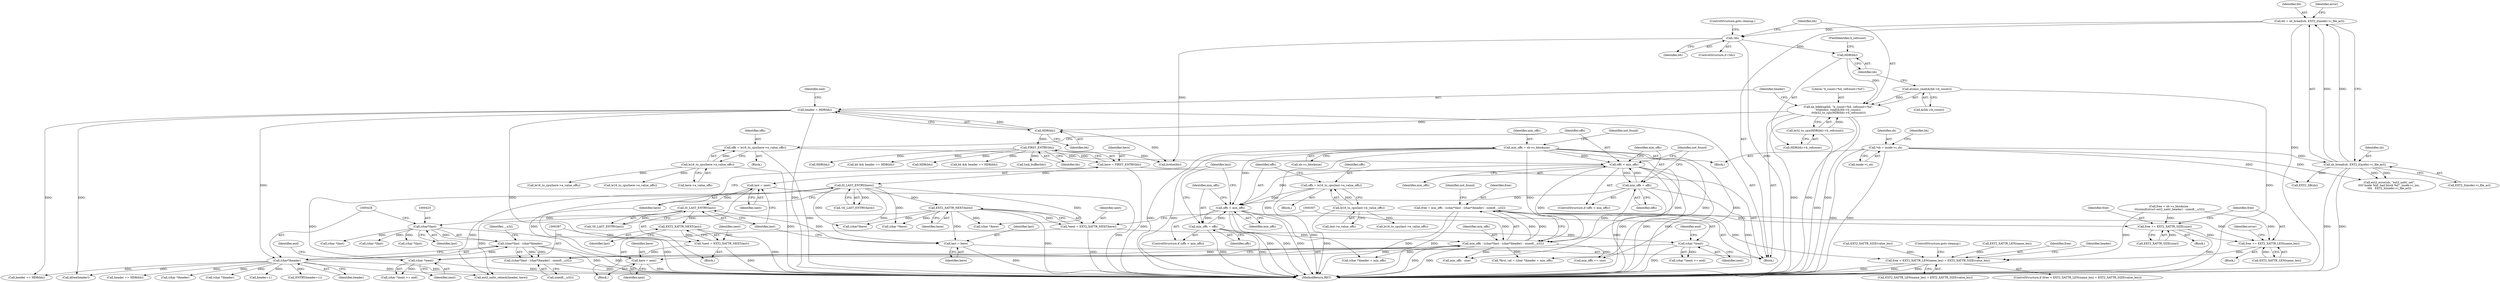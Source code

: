 digraph "0_linux_be0726d33cb8f411945884664924bed3cb8c70ee_10@API" {
"1000418" [label="(Call,free = min_offs - ((char*)last - (char*)header) - sizeof(__u32))"];
"1000420" [label="(Call,min_offs - ((char*)last - (char*)header) - sizeof(__u32))"];
"1000329" [label="(Call,offs < min_offs)"];
"1000322" [label="(Call,offs = le16_to_cpu(here->e_value_offs))"];
"1000324" [label="(Call,le16_to_cpu(here->e_value_offs))"];
"1000332" [label="(Call,min_offs = offs)"];
"1000153" [label="(Call,min_offs = sb->s_blocksize)"];
"1000409" [label="(Call,offs < min_offs)"];
"1000402" [label="(Call,offs = le16_to_cpu(last->e_value_offs))"];
"1000404" [label="(Call,le16_to_cpu(last->e_value_offs))"];
"1000412" [label="(Call,min_offs = offs)"];
"1000422" [label="(Call,((char*)last - (char*)header) - sizeof(__u32))"];
"1000423" [label="(Call,(char*)last - (char*)header)"];
"1000424" [label="(Call,(char*)last)"];
"1000376" [label="(Call,IS_LAST_ENTRY(last))"];
"1000415" [label="(Call,last = next)"];
"1000386" [label="(Call,(char *)next)"];
"1000380" [label="(Call,*next = EXT2_XATTR_NEXT(last))"];
"1000382" [label="(Call,EXT2_XATTR_NEXT(last))"];
"1000371" [label="(Call,last = here)"];
"1000302" [label="(Call,EXT2_XATTR_NEXT(here))"];
"1000296" [label="(Call,IS_LAST_ENTRY(here))"];
"1000368" [label="(Call,here = next)"];
"1000306" [label="(Call,(char *)next)"];
"1000300" [label="(Call,*next = EXT2_XATTR_NEXT(here))"];
"1000290" [label="(Call,here = FIRST_ENTRY(bh))"];
"1000292" [label="(Call,FIRST_ENTRY(bh))"];
"1000247" [label="(Call,HDR(bh))"];
"1000232" [label="(Call,ea_bdebug(bh, \"b_count=%d, refcount=%d\",\n\t\t\tatomic_read(&(bh->b_count)),\n\t\t\tle32_to_cpu(HDR(bh)->h_refcount)))"];
"1000242" [label="(Call,HDR(bh))"];
"1000229" [label="(Call,!bh)"];
"1000216" [label="(Call,bh = sb_bread(sb, EXT2_I(inode)->i_file_acl))"];
"1000218" [label="(Call,sb_bread(sb, EXT2_I(inode)->i_file_acl))"];
"1000135" [label="(Call,*sb = inode->i_sb)"];
"1000235" [label="(Call,atomic_read(&(bh->b_count)))"];
"1000240" [label="(Call,le32_to_cpu(HDR(bh)->h_refcount))"];
"1000427" [label="(Call,(char*)header)"];
"1000245" [label="(Call,header = HDR(bh))"];
"1000516" [label="(Call,free += EXT2_XATTR_SIZE(size))"];
"1000520" [label="(Call,free += EXT2_XATTR_LEN(name_len))"];
"1000529" [label="(Call,free < EXT2_XATTR_LEN(name_len) + EXT2_XATTR_SIZE(value_len))"];
"1000142" [label="(Identifier,bh)"];
"1000333" [label="(Identifier,min_offs)"];
"1000609" [label="(Call,(char *)here)"];
"1000217" [label="(Identifier,bh)"];
"1000369" [label="(Identifier,here)"];
"1000429" [label="(Identifier,header)"];
"1000155" [label="(Call,sb->s_blocksize)"];
"1000878" [label="(Call,(char *)last)"];
"1000373" [label="(Identifier,here)"];
"1000320" [label="(Block,)"];
"1000956" [label="(Call,ENTRY(header+1))"];
"1000328" [label="(ControlStructure,if (offs < min_offs))"];
"1000293" [label="(Identifier,bh)"];
"1000422" [label="(Call,((char*)last - (char*)header) - sizeof(__u32))"];
"1000413" [label="(Identifier,min_offs)"];
"1000218" [label="(Call,sb_bread(sb, EXT2_I(inode)->i_file_acl))"];
"1000562" [label="(Call,EXT2_SB(sb))"];
"1000521" [label="(Identifier,free)"];
"1000377" [label="(Identifier,last)"];
"1000240" [label="(Call,le32_to_cpu(HDR(bh)->h_refcount))"];
"1000219" [label="(Identifier,sb)"];
"1000536" [label="(ControlStructure,goto cleanup;)"];
"1000334" [label="(Identifier,offs)"];
"1000404" [label="(Call,le16_to_cpu(last->e_value_offs))"];
"1000410" [label="(Identifier,offs)"];
"1000305" [label="(Call,(char *)next >= end)"];
"1000986" [label="(Call,HDR(bh))"];
"1000295" [label="(Call,!IS_LAST_ENTRY(here))"];
"1000290" [label="(Call,here = FIRST_ENTRY(bh))"];
"1000248" [label="(Identifier,bh)"];
"1000329" [label="(Call,offs < min_offs)"];
"1001007" [label="(Call,kfree(header))"];
"1000386" [label="(Call,(char *)next)"];
"1000525" [label="(Identifier,error)"];
"1000291" [label="(Identifier,here)"];
"1000385" [label="(Call,(char *)next >= end)"];
"1000420" [label="(Call,min_offs - ((char*)last - (char*)header) - sizeof(__u32))"];
"1000375" [label="(Call,!IS_LAST_ENTRY(last))"];
"1000964" [label="(Call,header == HDR(bh))"];
"1000423" [label="(Call,(char*)last - (char*)header)"];
"1000532" [label="(Call,EXT2_XATTR_LEN(name_len))"];
"1000300" [label="(Call,*next = EXT2_XATTR_NEXT(here))"];
"1000529" [label="(Call,free < EXT2_XATTR_LEN(name_len) + EXT2_XATTR_SIZE(value_len))"];
"1000154" [label="(Identifier,min_offs)"];
"1000371" [label="(Call,last = here)"];
"1000368" [label="(Call,here = next)"];
"1000336" [label="(Identifier,not_found)"];
"1000923" [label="(Call,(char *)header)"];
"1000451" [label="(Identifier,not_found)"];
"1000296" [label="(Call,IS_LAST_ENTRY(here))"];
"1000236" [label="(Call,&(bh->b_count))"];
"1000962" [label="(Call,bh && header == HDR(bh))"];
"1000225" [label="(Identifier,error)"];
"1000323" [label="(Identifier,offs)"];
"1000517" [label="(Identifier,free)"];
"1000383" [label="(Identifier,last)"];
"1000153" [label="(Call,min_offs = sb->s_blocksize)"];
"1000250" [label="(Identifier,end)"];
"1000160" [label="(Identifier,not_found)"];
"1000382" [label="(Call,EXT2_XATTR_NEXT(last))"];
"1000232" [label="(Call,ea_bdebug(bh, \"b_count=%d, refcount=%d\",\n\t\t\tatomic_read(&(bh->b_count)),\n\t\t\tle32_to_cpu(HDR(bh)->h_refcount)))"];
"1000370" [label="(Identifier,next)"];
"1000978" [label="(Call,ext2_xattr_rehash(header, here))"];
"1000431" [label="(Identifier,__u32)"];
"1000400" [label="(Block,)"];
"1000376" [label="(Call,IS_LAST_ENTRY(last))"];
"1000417" [label="(Identifier,next)"];
"1000430" [label="(Call,sizeof(__u32))"];
"1000415" [label="(Call,last = next)"];
"1000706" [label="(Call,(char *)here)"];
"1000502" [label="(Call,le16_to_cpu(here->e_value_offs))"];
"1000753" [label="(Call,(char *)header)"];
"1000306" [label="(Call,(char *)next)"];
"1000372" [label="(Identifier,last)"];
"1000274" [label="(Call,ext2_error(sb, \"ext2_xattr_set\",\n\t\t\t\t\"inode %ld: bad block %d\", inode->i_ino, \n\t\t\t\t   EXT2_I(inode)->i_file_acl))"];
"1000414" [label="(Identifier,offs)"];
"1000234" [label="(Literal,\"b_count=%d, refcount=%d\")"];
"1001017" [label="(MethodReturn,RET)"];
"1000966" [label="(Call,HDR(bh))"];
"1000416" [label="(Identifier,last)"];
"1000330" [label="(Identifier,offs)"];
"1000402" [label="(Call,offs = le16_to_cpu(last->e_value_offs))"];
"1000325" [label="(Call,here->e_value_offs)"];
"1000301" [label="(Identifier,next)"];
"1000520" [label="(Call,free += EXT2_XATTR_LEN(name_len))"];
"1000322" [label="(Call,offs = le16_to_cpu(here->e_value_offs))"];
"1000298" [label="(Block,)"];
"1000518" [label="(Call,EXT2_XATTR_SIZE(size))"];
"1000233" [label="(Identifier,bh)"];
"1000389" [label="(Identifier,end)"];
"1000241" [label="(Call,HDR(bh)->h_refcount)"];
"1000750" [label="(Call,*first_val = (char *)header + min_offs)"];
"1000408" [label="(ControlStructure,if (offs < min_offs))"];
"1000427" [label="(Call,(char*)header)"];
"1000471" [label="(Block,)"];
"1000411" [label="(Identifier,min_offs)"];
"1000235" [label="(Call,atomic_read(&(bh->b_count)))"];
"1000244" [label="(FieldIdentifier,h_refcount)"];
"1000243" [label="(Identifier,bh)"];
"1000997" [label="(Call,brelse(bh))"];
"1000424" [label="(Call,(char*)last)"];
"1000957" [label="(Call,header+1)"];
"1000137" [label="(Call,inode->i_sb)"];
"1000752" [label="(Call,(char *)header + min_offs)"];
"1000530" [label="(Identifier,free)"];
"1000381" [label="(Identifier,next)"];
"1000412" [label="(Call,min_offs = offs)"];
"1000215" [label="(Block,)"];
"1000231" [label="(ControlStructure,goto cleanup;)"];
"1000230" [label="(Identifier,bh)"];
"1000703" [label="(Call,(char *)last)"];
"1000490" [label="(Block,)"];
"1000297" [label="(Identifier,here)"];
"1000421" [label="(Identifier,min_offs)"];
"1000331" [label="(Identifier,min_offs)"];
"1000403" [label="(Identifier,offs)"];
"1000531" [label="(Call,EXT2_XATTR_LEN(name_len) + EXT2_XATTR_SIZE(value_len))"];
"1000434" [label="(Call,free = sb->s_blocksize -\n\t\t\tsizeof(struct ext2_xattr_header) - sizeof(__u32))"];
"1000135" [label="(Call,*sb = inode->i_sb)"];
"1000220" [label="(Call,EXT2_I(inode)->i_file_acl)"];
"1000926" [label="(Call,min_offs - size)"];
"1001003" [label="(Call,header == HDR(bh))"];
"1000228" [label="(ControlStructure,if (!bh))"];
"1000246" [label="(Identifier,header)"];
"1000822" [label="(Call,min_offs += size)"];
"1000309" [label="(Identifier,end)"];
"1000245" [label="(Call,header = HDR(bh))"];
"1000528" [label="(ControlStructure,if (free < EXT2_XATTR_LEN(name_len) + EXT2_XATTR_SIZE(value_len)))"];
"1000380" [label="(Call,*next = EXT2_XATTR_NEXT(last))"];
"1000516" [label="(Call,free += EXT2_XATTR_SIZE(size))"];
"1000229" [label="(Call,!bh)"];
"1000982" [label="(Call,bh && header == HDR(bh))"];
"1000426" [label="(Identifier,last)"];
"1000302" [label="(Call,EXT2_XATTR_NEXT(here))"];
"1000216" [label="(Call,bh = sb_bread(sb, EXT2_I(inode)->i_file_acl))"];
"1000409" [label="(Call,offs < min_offs)"];
"1000522" [label="(Call,EXT2_XATTR_LEN(name_len))"];
"1000538" [label="(Identifier,header)"];
"1000419" [label="(Identifier,free)"];
"1000378" [label="(Block,)"];
"1000405" [label="(Call,last->e_value_offs)"];
"1000324" [label="(Call,le16_to_cpu(here->e_value_offs))"];
"1000308" [label="(Identifier,next)"];
"1000885" [label="(Call,(char*)here)"];
"1000388" [label="(Identifier,next)"];
"1000242" [label="(Call,HDR(bh))"];
"1000534" [label="(Call,EXT2_XATTR_SIZE(value_len))"];
"1000839" [label="(Call,le16_to_cpu(last->e_value_offs))"];
"1000760" [label="(Call,le16_to_cpu(here->e_value_offs))"];
"1000292" [label="(Call,FIRST_ENTRY(bh))"];
"1000540" [label="(Call,lock_buffer(bh))"];
"1000332" [label="(Call,min_offs = offs)"];
"1000303" [label="(Identifier,here)"];
"1000247" [label="(Call,HDR(bh))"];
"1000133" [label="(Block,)"];
"1000136" [label="(Identifier,sb)"];
"1000626" [label="(Call,(char *)last)"];
"1000418" [label="(Call,free = min_offs - ((char*)last - (char*)header) - sizeof(__u32))"];
"1000418" -> "1000215"  [label="AST: "];
"1000418" -> "1000420"  [label="CFG: "];
"1000419" -> "1000418"  [label="AST: "];
"1000420" -> "1000418"  [label="AST: "];
"1000451" -> "1000418"  [label="CFG: "];
"1000418" -> "1001017"  [label="DDG: "];
"1000418" -> "1001017"  [label="DDG: "];
"1000420" -> "1000418"  [label="DDG: "];
"1000420" -> "1000418"  [label="DDG: "];
"1000418" -> "1000516"  [label="DDG: "];
"1000418" -> "1000520"  [label="DDG: "];
"1000418" -> "1000529"  [label="DDG: "];
"1000420" -> "1000422"  [label="CFG: "];
"1000421" -> "1000420"  [label="AST: "];
"1000422" -> "1000420"  [label="AST: "];
"1000420" -> "1001017"  [label="DDG: "];
"1000420" -> "1001017"  [label="DDG: "];
"1000329" -> "1000420"  [label="DDG: "];
"1000332" -> "1000420"  [label="DDG: "];
"1000409" -> "1000420"  [label="DDG: "];
"1000412" -> "1000420"  [label="DDG: "];
"1000153" -> "1000420"  [label="DDG: "];
"1000422" -> "1000420"  [label="DDG: "];
"1000420" -> "1000750"  [label="DDG: "];
"1000420" -> "1000752"  [label="DDG: "];
"1000420" -> "1000822"  [label="DDG: "];
"1000420" -> "1000926"  [label="DDG: "];
"1000329" -> "1000328"  [label="AST: "];
"1000329" -> "1000331"  [label="CFG: "];
"1000330" -> "1000329"  [label="AST: "];
"1000331" -> "1000329"  [label="AST: "];
"1000333" -> "1000329"  [label="CFG: "];
"1000336" -> "1000329"  [label="CFG: "];
"1000329" -> "1001017"  [label="DDG: "];
"1000329" -> "1001017"  [label="DDG: "];
"1000329" -> "1001017"  [label="DDG: "];
"1000322" -> "1000329"  [label="DDG: "];
"1000332" -> "1000329"  [label="DDG: "];
"1000153" -> "1000329"  [label="DDG: "];
"1000329" -> "1000332"  [label="DDG: "];
"1000329" -> "1000409"  [label="DDG: "];
"1000322" -> "1000320"  [label="AST: "];
"1000322" -> "1000324"  [label="CFG: "];
"1000323" -> "1000322"  [label="AST: "];
"1000324" -> "1000322"  [label="AST: "];
"1000330" -> "1000322"  [label="CFG: "];
"1000322" -> "1001017"  [label="DDG: "];
"1000324" -> "1000322"  [label="DDG: "];
"1000324" -> "1000325"  [label="CFG: "];
"1000325" -> "1000324"  [label="AST: "];
"1000324" -> "1001017"  [label="DDG: "];
"1000324" -> "1000502"  [label="DDG: "];
"1000324" -> "1000760"  [label="DDG: "];
"1000332" -> "1000328"  [label="AST: "];
"1000332" -> "1000334"  [label="CFG: "];
"1000333" -> "1000332"  [label="AST: "];
"1000334" -> "1000332"  [label="AST: "];
"1000336" -> "1000332"  [label="CFG: "];
"1000332" -> "1001017"  [label="DDG: "];
"1000332" -> "1001017"  [label="DDG: "];
"1000332" -> "1000409"  [label="DDG: "];
"1000153" -> "1000133"  [label="AST: "];
"1000153" -> "1000155"  [label="CFG: "];
"1000154" -> "1000153"  [label="AST: "];
"1000155" -> "1000153"  [label="AST: "];
"1000160" -> "1000153"  [label="CFG: "];
"1000153" -> "1001017"  [label="DDG: "];
"1000153" -> "1001017"  [label="DDG: "];
"1000153" -> "1000409"  [label="DDG: "];
"1000153" -> "1000750"  [label="DDG: "];
"1000153" -> "1000752"  [label="DDG: "];
"1000153" -> "1000822"  [label="DDG: "];
"1000153" -> "1000926"  [label="DDG: "];
"1000409" -> "1000408"  [label="AST: "];
"1000409" -> "1000411"  [label="CFG: "];
"1000410" -> "1000409"  [label="AST: "];
"1000411" -> "1000409"  [label="AST: "];
"1000413" -> "1000409"  [label="CFG: "];
"1000416" -> "1000409"  [label="CFG: "];
"1000409" -> "1001017"  [label="DDG: "];
"1000409" -> "1001017"  [label="DDG: "];
"1000409" -> "1001017"  [label="DDG: "];
"1000402" -> "1000409"  [label="DDG: "];
"1000412" -> "1000409"  [label="DDG: "];
"1000409" -> "1000412"  [label="DDG: "];
"1000402" -> "1000400"  [label="AST: "];
"1000402" -> "1000404"  [label="CFG: "];
"1000403" -> "1000402"  [label="AST: "];
"1000404" -> "1000402"  [label="AST: "];
"1000410" -> "1000402"  [label="CFG: "];
"1000402" -> "1001017"  [label="DDG: "];
"1000404" -> "1000402"  [label="DDG: "];
"1000404" -> "1000405"  [label="CFG: "];
"1000405" -> "1000404"  [label="AST: "];
"1000404" -> "1001017"  [label="DDG: "];
"1000404" -> "1000839"  [label="DDG: "];
"1000412" -> "1000408"  [label="AST: "];
"1000412" -> "1000414"  [label="CFG: "];
"1000413" -> "1000412"  [label="AST: "];
"1000414" -> "1000412"  [label="AST: "];
"1000416" -> "1000412"  [label="CFG: "];
"1000412" -> "1001017"  [label="DDG: "];
"1000412" -> "1001017"  [label="DDG: "];
"1000422" -> "1000430"  [label="CFG: "];
"1000423" -> "1000422"  [label="AST: "];
"1000430" -> "1000422"  [label="AST: "];
"1000422" -> "1001017"  [label="DDG: "];
"1000423" -> "1000422"  [label="DDG: "];
"1000423" -> "1000422"  [label="DDG: "];
"1000423" -> "1000427"  [label="CFG: "];
"1000424" -> "1000423"  [label="AST: "];
"1000427" -> "1000423"  [label="AST: "];
"1000431" -> "1000423"  [label="CFG: "];
"1000423" -> "1001017"  [label="DDG: "];
"1000423" -> "1001017"  [label="DDG: "];
"1000424" -> "1000423"  [label="DDG: "];
"1000427" -> "1000423"  [label="DDG: "];
"1000424" -> "1000426"  [label="CFG: "];
"1000425" -> "1000424"  [label="AST: "];
"1000426" -> "1000424"  [label="AST: "];
"1000428" -> "1000424"  [label="CFG: "];
"1000424" -> "1001017"  [label="DDG: "];
"1000376" -> "1000424"  [label="DDG: "];
"1000424" -> "1000626"  [label="DDG: "];
"1000424" -> "1000703"  [label="DDG: "];
"1000424" -> "1000878"  [label="DDG: "];
"1000376" -> "1000375"  [label="AST: "];
"1000376" -> "1000377"  [label="CFG: "];
"1000377" -> "1000376"  [label="AST: "];
"1000375" -> "1000376"  [label="CFG: "];
"1000376" -> "1000375"  [label="DDG: "];
"1000415" -> "1000376"  [label="DDG: "];
"1000371" -> "1000376"  [label="DDG: "];
"1000376" -> "1000382"  [label="DDG: "];
"1000415" -> "1000378"  [label="AST: "];
"1000415" -> "1000417"  [label="CFG: "];
"1000416" -> "1000415"  [label="AST: "];
"1000417" -> "1000415"  [label="AST: "];
"1000377" -> "1000415"  [label="CFG: "];
"1000415" -> "1001017"  [label="DDG: "];
"1000386" -> "1000415"  [label="DDG: "];
"1000386" -> "1000385"  [label="AST: "];
"1000386" -> "1000388"  [label="CFG: "];
"1000387" -> "1000386"  [label="AST: "];
"1000388" -> "1000386"  [label="AST: "];
"1000389" -> "1000386"  [label="CFG: "];
"1000386" -> "1001017"  [label="DDG: "];
"1000386" -> "1000385"  [label="DDG: "];
"1000380" -> "1000386"  [label="DDG: "];
"1000380" -> "1000378"  [label="AST: "];
"1000380" -> "1000382"  [label="CFG: "];
"1000381" -> "1000380"  [label="AST: "];
"1000382" -> "1000380"  [label="AST: "];
"1000387" -> "1000380"  [label="CFG: "];
"1000380" -> "1001017"  [label="DDG: "];
"1000382" -> "1000380"  [label="DDG: "];
"1000382" -> "1000383"  [label="CFG: "];
"1000383" -> "1000382"  [label="AST: "];
"1000382" -> "1001017"  [label="DDG: "];
"1000371" -> "1000215"  [label="AST: "];
"1000371" -> "1000373"  [label="CFG: "];
"1000372" -> "1000371"  [label="AST: "];
"1000373" -> "1000371"  [label="AST: "];
"1000377" -> "1000371"  [label="CFG: "];
"1000371" -> "1001017"  [label="DDG: "];
"1000302" -> "1000371"  [label="DDG: "];
"1000296" -> "1000371"  [label="DDG: "];
"1000302" -> "1000300"  [label="AST: "];
"1000302" -> "1000303"  [label="CFG: "];
"1000303" -> "1000302"  [label="AST: "];
"1000300" -> "1000302"  [label="CFG: "];
"1000302" -> "1001017"  [label="DDG: "];
"1000302" -> "1000300"  [label="DDG: "];
"1000296" -> "1000302"  [label="DDG: "];
"1000302" -> "1000609"  [label="DDG: "];
"1000302" -> "1000706"  [label="DDG: "];
"1000302" -> "1000885"  [label="DDG: "];
"1000302" -> "1000978"  [label="DDG: "];
"1000296" -> "1000295"  [label="AST: "];
"1000296" -> "1000297"  [label="CFG: "];
"1000297" -> "1000296"  [label="AST: "];
"1000295" -> "1000296"  [label="CFG: "];
"1000296" -> "1000295"  [label="DDG: "];
"1000368" -> "1000296"  [label="DDG: "];
"1000290" -> "1000296"  [label="DDG: "];
"1000296" -> "1000609"  [label="DDG: "];
"1000296" -> "1000706"  [label="DDG: "];
"1000296" -> "1000885"  [label="DDG: "];
"1000296" -> "1000978"  [label="DDG: "];
"1000368" -> "1000298"  [label="AST: "];
"1000368" -> "1000370"  [label="CFG: "];
"1000369" -> "1000368"  [label="AST: "];
"1000370" -> "1000368"  [label="AST: "];
"1000297" -> "1000368"  [label="CFG: "];
"1000368" -> "1001017"  [label="DDG: "];
"1000306" -> "1000368"  [label="DDG: "];
"1000306" -> "1000305"  [label="AST: "];
"1000306" -> "1000308"  [label="CFG: "];
"1000307" -> "1000306"  [label="AST: "];
"1000308" -> "1000306"  [label="AST: "];
"1000309" -> "1000306"  [label="CFG: "];
"1000306" -> "1001017"  [label="DDG: "];
"1000306" -> "1000305"  [label="DDG: "];
"1000300" -> "1000306"  [label="DDG: "];
"1000300" -> "1000298"  [label="AST: "];
"1000301" -> "1000300"  [label="AST: "];
"1000307" -> "1000300"  [label="CFG: "];
"1000300" -> "1001017"  [label="DDG: "];
"1000290" -> "1000215"  [label="AST: "];
"1000290" -> "1000292"  [label="CFG: "];
"1000291" -> "1000290"  [label="AST: "];
"1000292" -> "1000290"  [label="AST: "];
"1000297" -> "1000290"  [label="CFG: "];
"1000290" -> "1001017"  [label="DDG: "];
"1000292" -> "1000290"  [label="DDG: "];
"1000292" -> "1000293"  [label="CFG: "];
"1000293" -> "1000292"  [label="AST: "];
"1000247" -> "1000292"  [label="DDG: "];
"1000292" -> "1000540"  [label="DDG: "];
"1000292" -> "1000962"  [label="DDG: "];
"1000292" -> "1000966"  [label="DDG: "];
"1000292" -> "1000982"  [label="DDG: "];
"1000292" -> "1000986"  [label="DDG: "];
"1000292" -> "1000997"  [label="DDG: "];
"1000247" -> "1000245"  [label="AST: "];
"1000247" -> "1000248"  [label="CFG: "];
"1000248" -> "1000247"  [label="AST: "];
"1000245" -> "1000247"  [label="CFG: "];
"1000247" -> "1000245"  [label="DDG: "];
"1000232" -> "1000247"  [label="DDG: "];
"1000247" -> "1000997"  [label="DDG: "];
"1000232" -> "1000215"  [label="AST: "];
"1000232" -> "1000240"  [label="CFG: "];
"1000233" -> "1000232"  [label="AST: "];
"1000234" -> "1000232"  [label="AST: "];
"1000235" -> "1000232"  [label="AST: "];
"1000240" -> "1000232"  [label="AST: "];
"1000246" -> "1000232"  [label="CFG: "];
"1000232" -> "1001017"  [label="DDG: "];
"1000232" -> "1001017"  [label="DDG: "];
"1000232" -> "1001017"  [label="DDG: "];
"1000242" -> "1000232"  [label="DDG: "];
"1000235" -> "1000232"  [label="DDG: "];
"1000240" -> "1000232"  [label="DDG: "];
"1000242" -> "1000241"  [label="AST: "];
"1000242" -> "1000243"  [label="CFG: "];
"1000243" -> "1000242"  [label="AST: "];
"1000244" -> "1000242"  [label="CFG: "];
"1000229" -> "1000242"  [label="DDG: "];
"1000229" -> "1000228"  [label="AST: "];
"1000229" -> "1000230"  [label="CFG: "];
"1000230" -> "1000229"  [label="AST: "];
"1000231" -> "1000229"  [label="CFG: "];
"1000233" -> "1000229"  [label="CFG: "];
"1000229" -> "1001017"  [label="DDG: "];
"1000216" -> "1000229"  [label="DDG: "];
"1000229" -> "1000997"  [label="DDG: "];
"1000216" -> "1000215"  [label="AST: "];
"1000216" -> "1000218"  [label="CFG: "];
"1000217" -> "1000216"  [label="AST: "];
"1000218" -> "1000216"  [label="AST: "];
"1000225" -> "1000216"  [label="CFG: "];
"1000216" -> "1001017"  [label="DDG: "];
"1000218" -> "1000216"  [label="DDG: "];
"1000218" -> "1000216"  [label="DDG: "];
"1000218" -> "1000220"  [label="CFG: "];
"1000219" -> "1000218"  [label="AST: "];
"1000220" -> "1000218"  [label="AST: "];
"1000218" -> "1001017"  [label="DDG: "];
"1000218" -> "1001017"  [label="DDG: "];
"1000135" -> "1000218"  [label="DDG: "];
"1000218" -> "1000274"  [label="DDG: "];
"1000218" -> "1000274"  [label="DDG: "];
"1000218" -> "1000562"  [label="DDG: "];
"1000135" -> "1000133"  [label="AST: "];
"1000135" -> "1000137"  [label="CFG: "];
"1000136" -> "1000135"  [label="AST: "];
"1000137" -> "1000135"  [label="AST: "];
"1000142" -> "1000135"  [label="CFG: "];
"1000135" -> "1001017"  [label="DDG: "];
"1000135" -> "1001017"  [label="DDG: "];
"1000135" -> "1000274"  [label="DDG: "];
"1000135" -> "1000562"  [label="DDG: "];
"1000235" -> "1000236"  [label="CFG: "];
"1000236" -> "1000235"  [label="AST: "];
"1000243" -> "1000235"  [label="CFG: "];
"1000235" -> "1001017"  [label="DDG: "];
"1000240" -> "1000241"  [label="CFG: "];
"1000241" -> "1000240"  [label="AST: "];
"1000240" -> "1001017"  [label="DDG: "];
"1000427" -> "1000429"  [label="CFG: "];
"1000428" -> "1000427"  [label="AST: "];
"1000429" -> "1000427"  [label="AST: "];
"1000427" -> "1001017"  [label="DDG: "];
"1000245" -> "1000427"  [label="DDG: "];
"1000427" -> "1000753"  [label="DDG: "];
"1000427" -> "1000923"  [label="DDG: "];
"1000427" -> "1000956"  [label="DDG: "];
"1000427" -> "1000957"  [label="DDG: "];
"1000427" -> "1000964"  [label="DDG: "];
"1000427" -> "1000978"  [label="DDG: "];
"1000427" -> "1001003"  [label="DDG: "];
"1000427" -> "1001007"  [label="DDG: "];
"1000245" -> "1000215"  [label="AST: "];
"1000246" -> "1000245"  [label="AST: "];
"1000250" -> "1000245"  [label="CFG: "];
"1000245" -> "1001017"  [label="DDG: "];
"1000245" -> "1001017"  [label="DDG: "];
"1000245" -> "1001003"  [label="DDG: "];
"1000245" -> "1001007"  [label="DDG: "];
"1000516" -> "1000490"  [label="AST: "];
"1000516" -> "1000518"  [label="CFG: "];
"1000517" -> "1000516"  [label="AST: "];
"1000518" -> "1000516"  [label="AST: "];
"1000521" -> "1000516"  [label="CFG: "];
"1000516" -> "1001017"  [label="DDG: "];
"1000518" -> "1000516"  [label="DDG: "];
"1000434" -> "1000516"  [label="DDG: "];
"1000516" -> "1000520"  [label="DDG: "];
"1000520" -> "1000471"  [label="AST: "];
"1000520" -> "1000522"  [label="CFG: "];
"1000521" -> "1000520"  [label="AST: "];
"1000522" -> "1000520"  [label="AST: "];
"1000525" -> "1000520"  [label="CFG: "];
"1000522" -> "1000520"  [label="DDG: "];
"1000434" -> "1000520"  [label="DDG: "];
"1000520" -> "1000529"  [label="DDG: "];
"1000529" -> "1000528"  [label="AST: "];
"1000529" -> "1000531"  [label="CFG: "];
"1000530" -> "1000529"  [label="AST: "];
"1000531" -> "1000529"  [label="AST: "];
"1000536" -> "1000529"  [label="CFG: "];
"1000538" -> "1000529"  [label="CFG: "];
"1000529" -> "1001017"  [label="DDG: "];
"1000529" -> "1001017"  [label="DDG: "];
"1000529" -> "1001017"  [label="DDG: "];
"1000434" -> "1000529"  [label="DDG: "];
"1000532" -> "1000529"  [label="DDG: "];
"1000534" -> "1000529"  [label="DDG: "];
}
